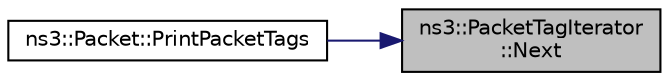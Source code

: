 digraph "ns3::PacketTagIterator::Next"
{
 // LATEX_PDF_SIZE
  edge [fontname="Helvetica",fontsize="10",labelfontname="Helvetica",labelfontsize="10"];
  node [fontname="Helvetica",fontsize="10",shape=record];
  rankdir="RL";
  Node1 [label="ns3::PacketTagIterator\l::Next",height=0.2,width=0.4,color="black", fillcolor="grey75", style="filled", fontcolor="black",tooltip=" "];
  Node1 -> Node2 [dir="back",color="midnightblue",fontsize="10",style="solid",fontname="Helvetica"];
  Node2 [label="ns3::Packet::PrintPacketTags",height=0.2,width=0.4,color="black", fillcolor="white", style="filled",URL="$classns3_1_1_packet.html#a8e8b15173e2ce3e2c4618d08baef57d6",tooltip="Print the list of packet tags."];
}
